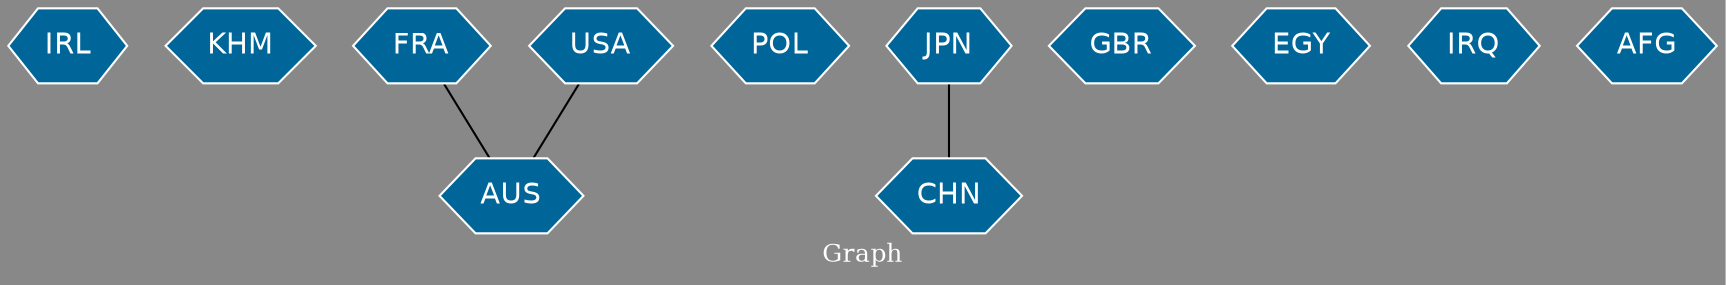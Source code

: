 // Countries together in item graph
graph {
	graph [bgcolor="#888888" fontcolor=white fontsize=12 label="Graph" outputorder=edgesfirst overlap=prism]
	node [color=white fillcolor="#006699" fontcolor=white fontname=Helvetica shape=hexagon style=filled]
	edge [arrowhead=open color=black fontcolor=white fontname=Courier fontsize=12]
		IRL [label=IRL]
		KHM [label=KHM]
		AUS [label=AUS]
		POL [label=POL]
		JPN [label=JPN]
		CHN [label=CHN]
		GBR [label=GBR]
		EGY [label=EGY]
		FRA [label=FRA]
		IRQ [label=IRQ]
		AFG [label=AFG]
		USA [label=USA]
			JPN -- CHN [weight=1]
			USA -- AUS [weight=1]
			FRA -- AUS [weight=1]
}
